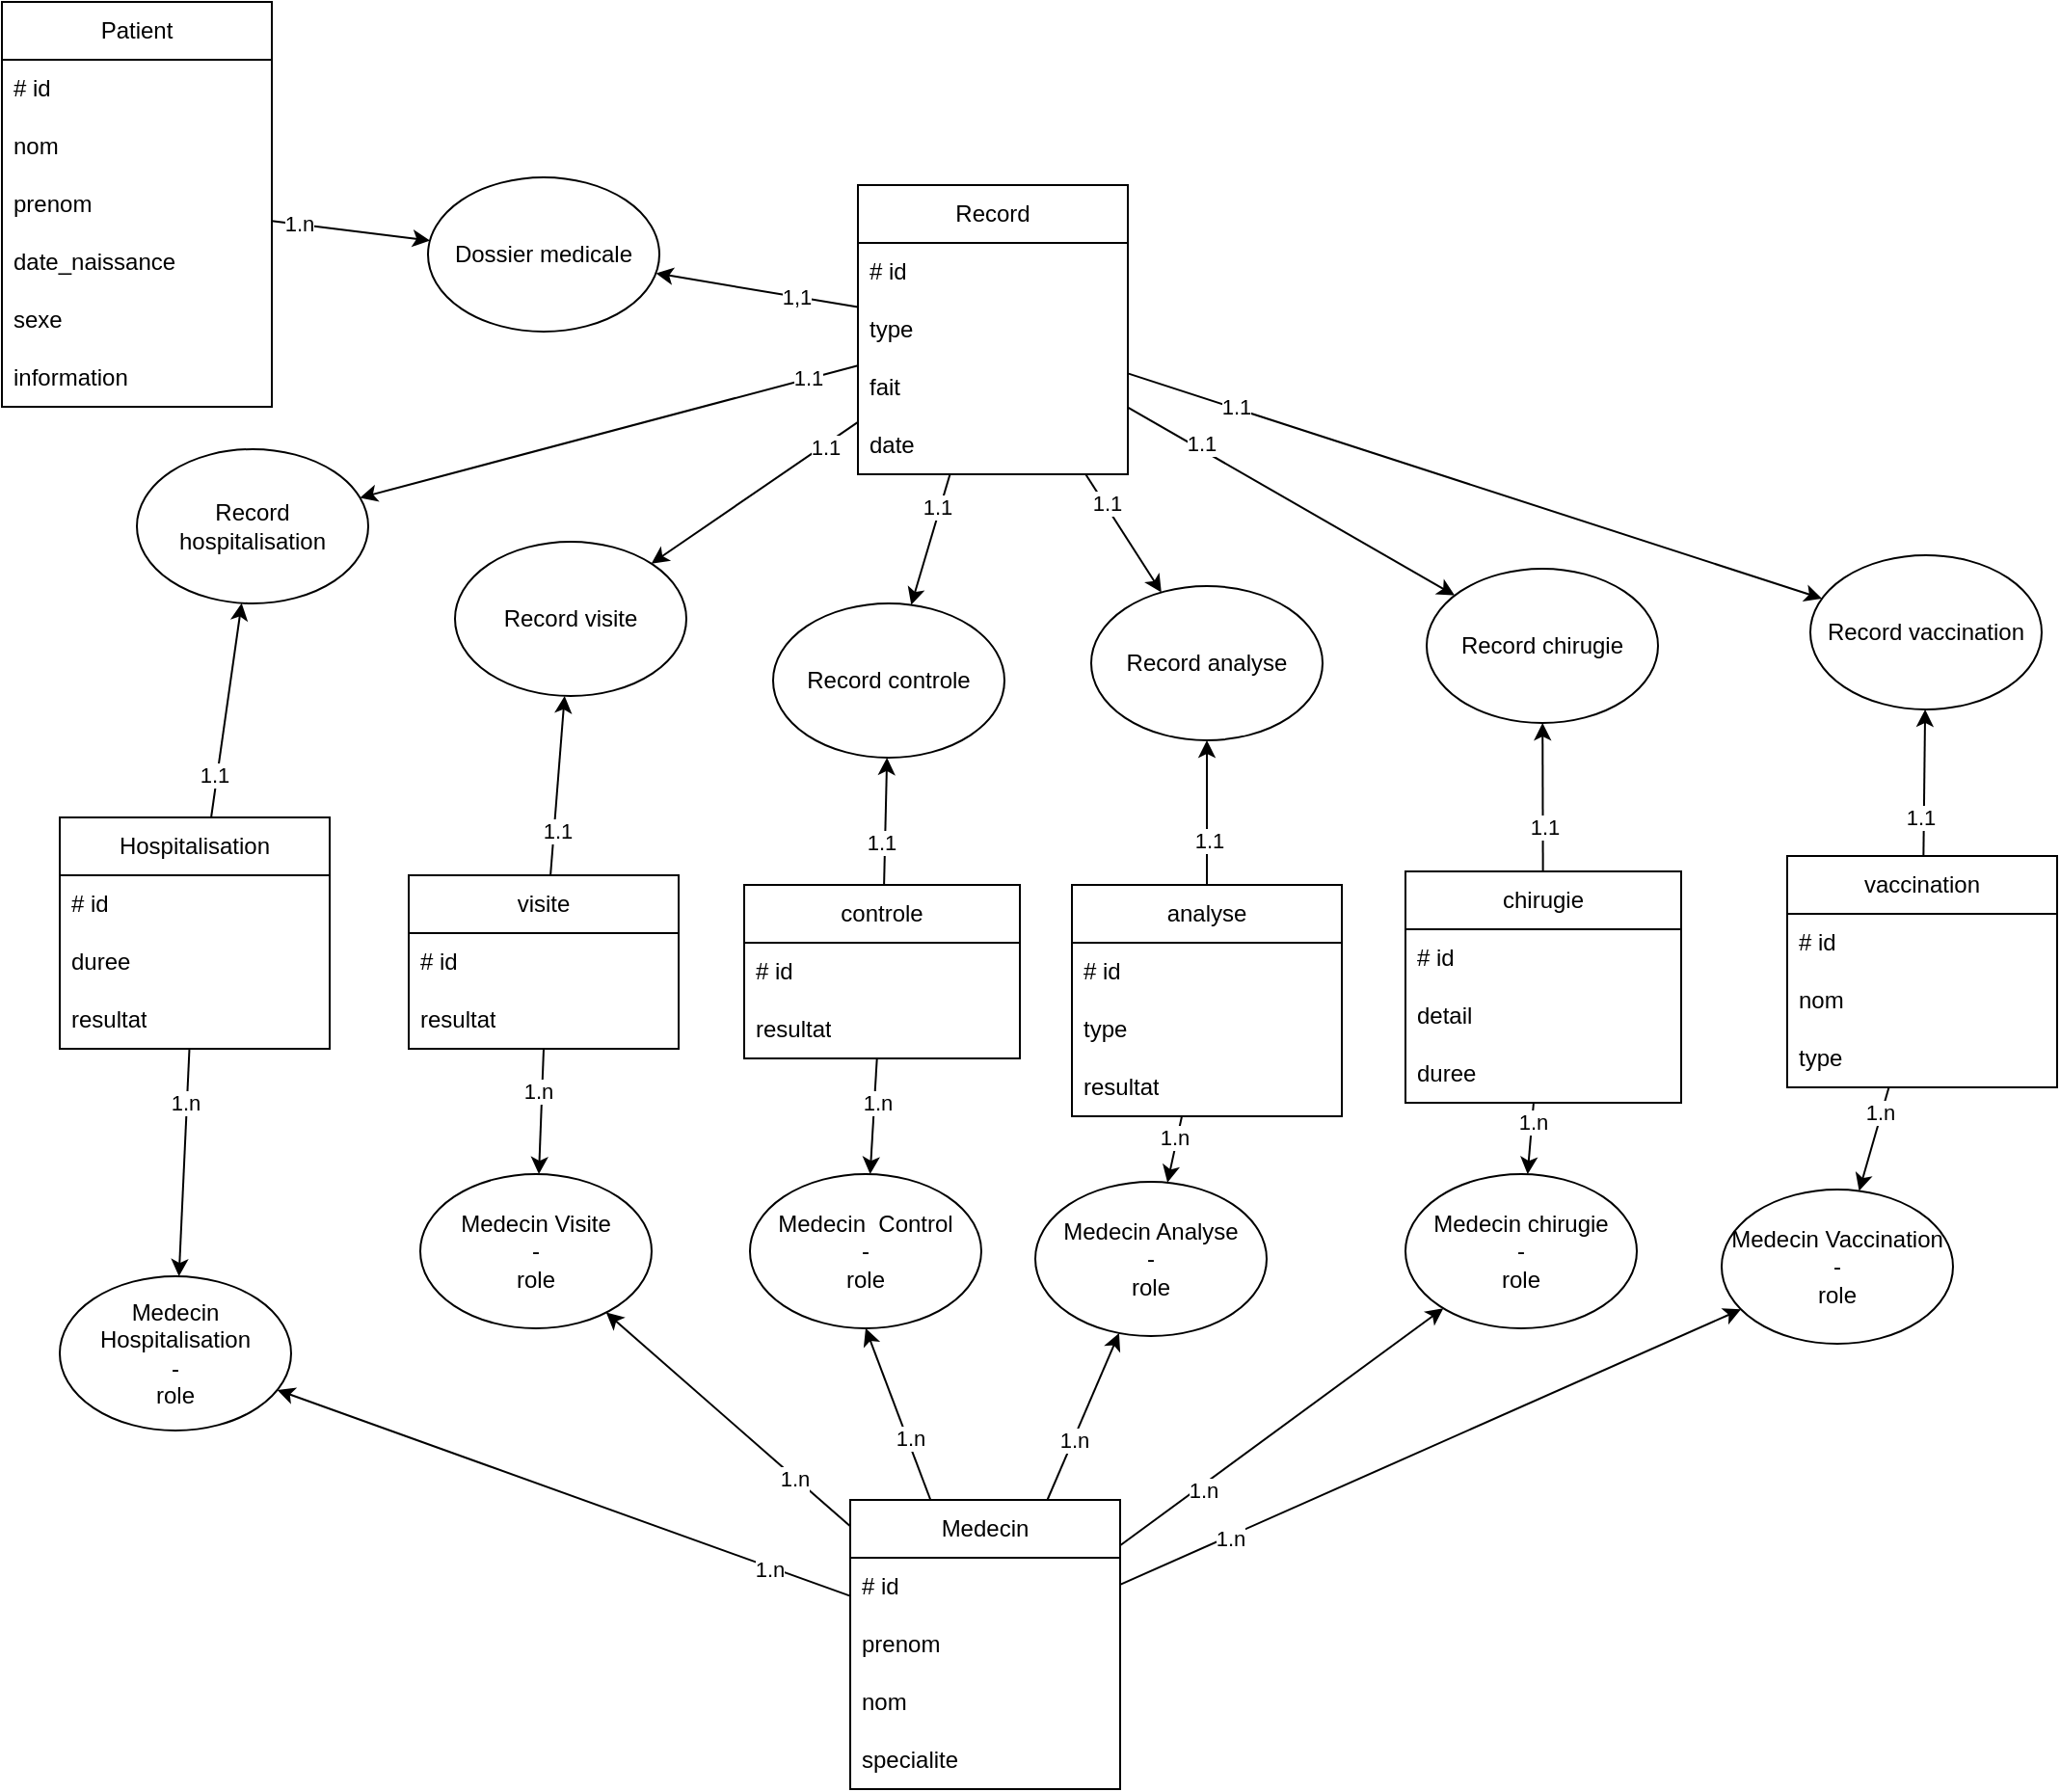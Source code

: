 <mxfile version="22.1.16" type="device">
  <diagram name="Page-1" id="_hfXOA3GQSo6wnMSnWwk">
    <mxGraphModel dx="1504" dy="956" grid="0" gridSize="10" guides="1" tooltips="1" connect="1" arrows="1" fold="1" page="0" pageScale="1" pageWidth="850" pageHeight="1100" math="0" shadow="0">
      <root>
        <mxCell id="0" />
        <mxCell id="1" parent="0" />
        <mxCell id="3bvEn9RAAvWATh3ZeTIr-45" style="edgeStyle=none;rounded=0;orthogonalLoop=1;jettySize=auto;html=1;" parent="1" source="3bvEn9RAAvWATh3ZeTIr-4" target="3bvEn9RAAvWATh3ZeTIr-43" edge="1">
          <mxGeometry relative="1" as="geometry" />
        </mxCell>
        <mxCell id="3bvEn9RAAvWATh3ZeTIr-115" value="1.n" style="edgeLabel;html=1;align=center;verticalAlign=middle;resizable=0;points=[];" parent="3bvEn9RAAvWATh3ZeTIr-45" vertex="1" connectable="0">
          <mxGeometry x="-0.666" y="1" relative="1" as="geometry">
            <mxPoint as="offset" />
          </mxGeometry>
        </mxCell>
        <mxCell id="3bvEn9RAAvWATh3ZeTIr-4" value="Patient" style="swimlane;fontStyle=0;childLayout=stackLayout;horizontal=1;startSize=30;horizontalStack=0;resizeParent=1;resizeParentMax=0;resizeLast=0;collapsible=1;marginBottom=0;whiteSpace=wrap;html=1;" parent="1" vertex="1">
          <mxGeometry x="-223" y="-178" width="140" height="210" as="geometry" />
        </mxCell>
        <mxCell id="3bvEn9RAAvWATh3ZeTIr-117" value="# id" style="text;strokeColor=none;fillColor=none;align=left;verticalAlign=middle;spacingLeft=4;spacingRight=4;overflow=hidden;points=[[0,0.5],[1,0.5]];portConstraint=eastwest;rotatable=0;whiteSpace=wrap;html=1;" parent="3bvEn9RAAvWATh3ZeTIr-4" vertex="1">
          <mxGeometry y="30" width="140" height="30" as="geometry" />
        </mxCell>
        <mxCell id="3bvEn9RAAvWATh3ZeTIr-120" value="nom" style="text;strokeColor=none;fillColor=none;align=left;verticalAlign=middle;spacingLeft=4;spacingRight=4;overflow=hidden;points=[[0,0.5],[1,0.5]];portConstraint=eastwest;rotatable=0;whiteSpace=wrap;html=1;" parent="3bvEn9RAAvWATh3ZeTIr-4" vertex="1">
          <mxGeometry y="60" width="140" height="30" as="geometry" />
        </mxCell>
        <mxCell id="3bvEn9RAAvWATh3ZeTIr-121" value="prenom" style="text;strokeColor=none;fillColor=none;align=left;verticalAlign=middle;spacingLeft=4;spacingRight=4;overflow=hidden;points=[[0,0.5],[1,0.5]];portConstraint=eastwest;rotatable=0;whiteSpace=wrap;html=1;" parent="3bvEn9RAAvWATh3ZeTIr-4" vertex="1">
          <mxGeometry y="90" width="140" height="30" as="geometry" />
        </mxCell>
        <mxCell id="3bvEn9RAAvWATh3ZeTIr-122" value="date_naissance" style="text;strokeColor=none;fillColor=none;align=left;verticalAlign=middle;spacingLeft=4;spacingRight=4;overflow=hidden;points=[[0,0.5],[1,0.5]];portConstraint=eastwest;rotatable=0;whiteSpace=wrap;html=1;" parent="3bvEn9RAAvWATh3ZeTIr-4" vertex="1">
          <mxGeometry y="120" width="140" height="30" as="geometry" />
        </mxCell>
        <mxCell id="3bvEn9RAAvWATh3ZeTIr-123" value="sexe" style="text;strokeColor=none;fillColor=none;align=left;verticalAlign=middle;spacingLeft=4;spacingRight=4;overflow=hidden;points=[[0,0.5],[1,0.5]];portConstraint=eastwest;rotatable=0;whiteSpace=wrap;html=1;" parent="3bvEn9RAAvWATh3ZeTIr-4" vertex="1">
          <mxGeometry y="150" width="140" height="30" as="geometry" />
        </mxCell>
        <mxCell id="d_kI05BVSCIZOsWgTX01-13" value="information" style="text;strokeColor=none;fillColor=none;align=left;verticalAlign=middle;spacingLeft=4;spacingRight=4;overflow=hidden;points=[[0,0.5],[1,0.5]];portConstraint=eastwest;rotatable=0;whiteSpace=wrap;html=1;" parent="3bvEn9RAAvWATh3ZeTIr-4" vertex="1">
          <mxGeometry y="180" width="140" height="30" as="geometry" />
        </mxCell>
        <mxCell id="3bvEn9RAAvWATh3ZeTIr-65" style="edgeStyle=none;rounded=0;orthogonalLoop=1;jettySize=auto;html=1;" parent="1" source="3bvEn9RAAvWATh3ZeTIr-8" target="3bvEn9RAAvWATh3ZeTIr-66" edge="1">
          <mxGeometry relative="1" as="geometry">
            <mxPoint x="122.667" y="528.333" as="targetPoint" />
          </mxGeometry>
        </mxCell>
        <mxCell id="3bvEn9RAAvWATh3ZeTIr-108" value="1.n" style="edgeLabel;html=1;align=center;verticalAlign=middle;resizable=0;points=[];" parent="3bvEn9RAAvWATh3ZeTIr-65" vertex="1" connectable="0">
          <mxGeometry x="-0.719" y="1" relative="1" as="geometry">
            <mxPoint as="offset" />
          </mxGeometry>
        </mxCell>
        <mxCell id="3bvEn9RAAvWATh3ZeTIr-79" style="edgeStyle=none;rounded=0;orthogonalLoop=1;jettySize=auto;html=1;" parent="1" source="3bvEn9RAAvWATh3ZeTIr-8" target="3bvEn9RAAvWATh3ZeTIr-77" edge="1">
          <mxGeometry relative="1" as="geometry" />
        </mxCell>
        <mxCell id="3bvEn9RAAvWATh3ZeTIr-111" value="1.n" style="edgeLabel;html=1;align=center;verticalAlign=middle;resizable=0;points=[];" parent="3bvEn9RAAvWATh3ZeTIr-79" vertex="1" connectable="0">
          <mxGeometry x="-0.276" relative="1" as="geometry">
            <mxPoint as="offset" />
          </mxGeometry>
        </mxCell>
        <mxCell id="3bvEn9RAAvWATh3ZeTIr-86" style="edgeStyle=none;rounded=0;orthogonalLoop=1;jettySize=auto;html=1;" parent="1" source="3bvEn9RAAvWATh3ZeTIr-8" target="3bvEn9RAAvWATh3ZeTIr-81" edge="1">
          <mxGeometry relative="1" as="geometry" />
        </mxCell>
        <mxCell id="3bvEn9RAAvWATh3ZeTIr-112" value="1.n" style="edgeLabel;html=1;align=center;verticalAlign=middle;resizable=0;points=[];" parent="3bvEn9RAAvWATh3ZeTIr-86" vertex="1" connectable="0">
          <mxGeometry x="-0.495" y="-1" relative="1" as="geometry">
            <mxPoint y="1" as="offset" />
          </mxGeometry>
        </mxCell>
        <mxCell id="3bvEn9RAAvWATh3ZeTIr-88" style="edgeStyle=none;rounded=0;orthogonalLoop=1;jettySize=auto;html=1;" parent="1" source="3bvEn9RAAvWATh3ZeTIr-8" target="3bvEn9RAAvWATh3ZeTIr-82" edge="1">
          <mxGeometry relative="1" as="geometry" />
        </mxCell>
        <mxCell id="3bvEn9RAAvWATh3ZeTIr-113" value="1.n" style="edgeLabel;html=1;align=center;verticalAlign=middle;resizable=0;points=[];" parent="3bvEn9RAAvWATh3ZeTIr-88" vertex="1" connectable="0">
          <mxGeometry x="-0.65" y="-1" relative="1" as="geometry">
            <mxPoint as="offset" />
          </mxGeometry>
        </mxCell>
        <mxCell id="3bvEn9RAAvWATh3ZeTIr-8" value="Medecin" style="swimlane;fontStyle=0;childLayout=stackLayout;horizontal=1;startSize=30;horizontalStack=0;resizeParent=1;resizeParentMax=0;resizeLast=0;collapsible=1;marginBottom=0;whiteSpace=wrap;html=1;" parent="1" vertex="1">
          <mxGeometry x="217" y="599" width="140" height="150" as="geometry" />
        </mxCell>
        <mxCell id="3bvEn9RAAvWATh3ZeTIr-125" value="# id" style="text;strokeColor=none;fillColor=none;align=left;verticalAlign=middle;spacingLeft=4;spacingRight=4;overflow=hidden;points=[[0,0.5],[1,0.5]];portConstraint=eastwest;rotatable=0;whiteSpace=wrap;html=1;" parent="3bvEn9RAAvWATh3ZeTIr-8" vertex="1">
          <mxGeometry y="30" width="140" height="30" as="geometry" />
        </mxCell>
        <mxCell id="3bvEn9RAAvWATh3ZeTIr-129" value="prenom" style="text;strokeColor=none;fillColor=none;align=left;verticalAlign=middle;spacingLeft=4;spacingRight=4;overflow=hidden;points=[[0,0.5],[1,0.5]];portConstraint=eastwest;rotatable=0;whiteSpace=wrap;html=1;" parent="3bvEn9RAAvWATh3ZeTIr-8" vertex="1">
          <mxGeometry y="60" width="140" height="30" as="geometry" />
        </mxCell>
        <mxCell id="3bvEn9RAAvWATh3ZeTIr-128" value="nom" style="text;strokeColor=none;fillColor=none;align=left;verticalAlign=middle;spacingLeft=4;spacingRight=4;overflow=hidden;points=[[0,0.5],[1,0.5]];portConstraint=eastwest;rotatable=0;whiteSpace=wrap;html=1;" parent="3bvEn9RAAvWATh3ZeTIr-8" vertex="1">
          <mxGeometry y="90" width="140" height="30" as="geometry" />
        </mxCell>
        <mxCell id="3bvEn9RAAvWATh3ZeTIr-131" value="specialite" style="text;strokeColor=none;fillColor=none;align=left;verticalAlign=middle;spacingLeft=4;spacingRight=4;overflow=hidden;points=[[0,0.5],[1,0.5]];portConstraint=eastwest;rotatable=0;whiteSpace=wrap;html=1;" parent="3bvEn9RAAvWATh3ZeTIr-8" vertex="1">
          <mxGeometry y="120" width="140" height="30" as="geometry" />
        </mxCell>
        <mxCell id="3bvEn9RAAvWATh3ZeTIr-49" style="edgeStyle=none;rounded=0;orthogonalLoop=1;jettySize=auto;html=1;" parent="1" source="3bvEn9RAAvWATh3ZeTIr-10" target="3bvEn9RAAvWATh3ZeTIr-47" edge="1">
          <mxGeometry relative="1" as="geometry" />
        </mxCell>
        <mxCell id="3bvEn9RAAvWATh3ZeTIr-101" value="1.1" style="edgeLabel;html=1;align=center;verticalAlign=middle;resizable=0;points=[];" parent="3bvEn9RAAvWATh3ZeTIr-49" vertex="1" connectable="0">
          <mxGeometry x="-0.596" y="2" relative="1" as="geometry">
            <mxPoint as="offset" />
          </mxGeometry>
        </mxCell>
        <mxCell id="3bvEn9RAAvWATh3ZeTIr-68" style="edgeStyle=none;rounded=0;orthogonalLoop=1;jettySize=auto;html=1;" parent="1" source="3bvEn9RAAvWATh3ZeTIr-10" target="3bvEn9RAAvWATh3ZeTIr-66" edge="1">
          <mxGeometry relative="1" as="geometry">
            <mxPoint x="-124" y="488" as="targetPoint" />
          </mxGeometry>
        </mxCell>
        <mxCell id="3bvEn9RAAvWATh3ZeTIr-107" value="1.n" style="edgeLabel;html=1;align=center;verticalAlign=middle;resizable=0;points=[];" parent="3bvEn9RAAvWATh3ZeTIr-68" vertex="1" connectable="0">
          <mxGeometry x="-0.537" y="-1" relative="1" as="geometry">
            <mxPoint as="offset" />
          </mxGeometry>
        </mxCell>
        <mxCell id="3bvEn9RAAvWATh3ZeTIr-10" value="Hospitalisation" style="swimlane;fontStyle=0;childLayout=stackLayout;horizontal=1;startSize=30;horizontalStack=0;resizeParent=1;resizeParentMax=0;resizeLast=0;collapsible=1;marginBottom=0;whiteSpace=wrap;html=1;" parent="1" vertex="1">
          <mxGeometry x="-193" y="245" width="140" height="120" as="geometry" />
        </mxCell>
        <mxCell id="3bvEn9RAAvWATh3ZeTIr-132" value="# id" style="text;strokeColor=none;fillColor=none;align=left;verticalAlign=middle;spacingLeft=4;spacingRight=4;overflow=hidden;points=[[0,0.5],[1,0.5]];portConstraint=eastwest;rotatable=0;whiteSpace=wrap;html=1;" parent="3bvEn9RAAvWATh3ZeTIr-10" vertex="1">
          <mxGeometry y="30" width="140" height="30" as="geometry" />
        </mxCell>
        <mxCell id="3bvEn9RAAvWATh3ZeTIr-133" value="duree" style="text;strokeColor=none;fillColor=none;align=left;verticalAlign=middle;spacingLeft=4;spacingRight=4;overflow=hidden;points=[[0,0.5],[1,0.5]];portConstraint=eastwest;rotatable=0;whiteSpace=wrap;html=1;" parent="3bvEn9RAAvWATh3ZeTIr-10" vertex="1">
          <mxGeometry y="60" width="140" height="30" as="geometry" />
        </mxCell>
        <mxCell id="3bvEn9RAAvWATh3ZeTIr-135" value="resultat" style="text;strokeColor=none;fillColor=none;align=left;verticalAlign=middle;spacingLeft=4;spacingRight=4;overflow=hidden;points=[[0,0.5],[1,0.5]];portConstraint=eastwest;rotatable=0;whiteSpace=wrap;html=1;" parent="3bvEn9RAAvWATh3ZeTIr-10" vertex="1">
          <mxGeometry y="90" width="140" height="30" as="geometry" />
        </mxCell>
        <mxCell id="3bvEn9RAAvWATh3ZeTIr-55" style="edgeStyle=none;rounded=0;orthogonalLoop=1;jettySize=auto;html=1;" parent="1" source="3bvEn9RAAvWATh3ZeTIr-11" target="3bvEn9RAAvWATh3ZeTIr-53" edge="1">
          <mxGeometry relative="1" as="geometry" />
        </mxCell>
        <mxCell id="3bvEn9RAAvWATh3ZeTIr-99" value="1.1" style="edgeLabel;html=1;align=center;verticalAlign=middle;resizable=0;points=[];" parent="3bvEn9RAAvWATh3ZeTIr-55" vertex="1" connectable="0">
          <mxGeometry x="-0.326" y="2" relative="1" as="geometry">
            <mxPoint as="offset" />
          </mxGeometry>
        </mxCell>
        <mxCell id="3bvEn9RAAvWATh3ZeTIr-11" value="controle" style="swimlane;fontStyle=0;childLayout=stackLayout;horizontal=1;startSize=30;horizontalStack=0;resizeParent=1;resizeParentMax=0;resizeLast=0;collapsible=1;marginBottom=0;whiteSpace=wrap;html=1;" parent="1" vertex="1">
          <mxGeometry x="162" y="280" width="143" height="90" as="geometry" />
        </mxCell>
        <mxCell id="3bvEn9RAAvWATh3ZeTIr-138" value="# id" style="text;strokeColor=none;fillColor=none;align=left;verticalAlign=middle;spacingLeft=4;spacingRight=4;overflow=hidden;points=[[0,0.5],[1,0.5]];portConstraint=eastwest;rotatable=0;whiteSpace=wrap;html=1;" parent="3bvEn9RAAvWATh3ZeTIr-11" vertex="1">
          <mxGeometry y="30" width="143" height="30" as="geometry" />
        </mxCell>
        <mxCell id="3bvEn9RAAvWATh3ZeTIr-149" value="resultat" style="text;strokeColor=none;fillColor=none;align=left;verticalAlign=middle;spacingLeft=4;spacingRight=4;overflow=hidden;points=[[0,0.5],[1,0.5]];portConstraint=eastwest;rotatable=0;whiteSpace=wrap;html=1;" parent="3bvEn9RAAvWATh3ZeTIr-11" vertex="1">
          <mxGeometry y="60" width="143" height="30" as="geometry" />
        </mxCell>
        <mxCell id="3bvEn9RAAvWATh3ZeTIr-85" style="edgeStyle=none;rounded=0;orthogonalLoop=1;jettySize=auto;html=1;" parent="1" source="3bvEn9RAAvWATh3ZeTIr-12" target="3bvEn9RAAvWATh3ZeTIr-81" edge="1">
          <mxGeometry relative="1" as="geometry" />
        </mxCell>
        <mxCell id="3bvEn9RAAvWATh3ZeTIr-103" value="1.n" style="edgeLabel;html=1;align=center;verticalAlign=middle;resizable=0;points=[];" parent="3bvEn9RAAvWATh3ZeTIr-85" vertex="1" connectable="0">
          <mxGeometry x="-0.463" relative="1" as="geometry">
            <mxPoint as="offset" />
          </mxGeometry>
        </mxCell>
        <mxCell id="3bvEn9RAAvWATh3ZeTIr-12" value="chirugie" style="swimlane;fontStyle=0;childLayout=stackLayout;horizontal=1;startSize=30;horizontalStack=0;resizeParent=1;resizeParentMax=0;resizeLast=0;collapsible=1;marginBottom=0;whiteSpace=wrap;html=1;" parent="1" vertex="1">
          <mxGeometry x="505" y="273" width="143" height="120" as="geometry" />
        </mxCell>
        <mxCell id="3bvEn9RAAvWATh3ZeTIr-140" value="# id" style="text;strokeColor=none;fillColor=none;align=left;verticalAlign=middle;spacingLeft=4;spacingRight=4;overflow=hidden;points=[[0,0.5],[1,0.5]];portConstraint=eastwest;rotatable=0;whiteSpace=wrap;html=1;" parent="3bvEn9RAAvWATh3ZeTIr-12" vertex="1">
          <mxGeometry y="30" width="143" height="30" as="geometry" />
        </mxCell>
        <mxCell id="3bvEn9RAAvWATh3ZeTIr-145" value="detail" style="text;strokeColor=none;fillColor=none;align=left;verticalAlign=middle;spacingLeft=4;spacingRight=4;overflow=hidden;points=[[0,0.5],[1,0.5]];portConstraint=eastwest;rotatable=0;whiteSpace=wrap;html=1;" parent="3bvEn9RAAvWATh3ZeTIr-12" vertex="1">
          <mxGeometry y="60" width="143" height="30" as="geometry" />
        </mxCell>
        <mxCell id="3bvEn9RAAvWATh3ZeTIr-146" value="duree" style="text;strokeColor=none;fillColor=none;align=left;verticalAlign=middle;spacingLeft=4;spacingRight=4;overflow=hidden;points=[[0,0.5],[1,0.5]];portConstraint=eastwest;rotatable=0;whiteSpace=wrap;html=1;" parent="3bvEn9RAAvWATh3ZeTIr-12" vertex="1">
          <mxGeometry y="90" width="143" height="30" as="geometry" />
        </mxCell>
        <mxCell id="3bvEn9RAAvWATh3ZeTIr-52" style="edgeStyle=none;rounded=0;orthogonalLoop=1;jettySize=auto;html=1;" parent="1" source="3bvEn9RAAvWATh3ZeTIr-13" target="3bvEn9RAAvWATh3ZeTIr-50" edge="1">
          <mxGeometry relative="1" as="geometry" />
        </mxCell>
        <mxCell id="3bvEn9RAAvWATh3ZeTIr-100" value="1.1" style="edgeLabel;html=1;align=center;verticalAlign=middle;resizable=0;points=[];" parent="3bvEn9RAAvWATh3ZeTIr-52" vertex="1" connectable="0">
          <mxGeometry x="-0.502" y="-1" relative="1" as="geometry">
            <mxPoint as="offset" />
          </mxGeometry>
        </mxCell>
        <mxCell id="3bvEn9RAAvWATh3ZeTIr-13" value="visite" style="swimlane;fontStyle=0;childLayout=stackLayout;horizontal=1;startSize=30;horizontalStack=0;resizeParent=1;resizeParentMax=0;resizeLast=0;collapsible=1;marginBottom=0;whiteSpace=wrap;html=1;" parent="1" vertex="1">
          <mxGeometry x="-12" y="275" width="140" height="90" as="geometry" />
        </mxCell>
        <mxCell id="3bvEn9RAAvWATh3ZeTIr-134" value="# id" style="text;strokeColor=none;fillColor=none;align=left;verticalAlign=middle;spacingLeft=4;spacingRight=4;overflow=hidden;points=[[0,0.5],[1,0.5]];portConstraint=eastwest;rotatable=0;whiteSpace=wrap;html=1;" parent="3bvEn9RAAvWATh3ZeTIr-13" vertex="1">
          <mxGeometry y="30" width="140" height="30" as="geometry" />
        </mxCell>
        <mxCell id="3bvEn9RAAvWATh3ZeTIr-136" value="resultat" style="text;strokeColor=none;fillColor=none;align=left;verticalAlign=middle;spacingLeft=4;spacingRight=4;overflow=hidden;points=[[0,0.5],[1,0.5]];portConstraint=eastwest;rotatable=0;whiteSpace=wrap;html=1;" parent="3bvEn9RAAvWATh3ZeTIr-13" vertex="1">
          <mxGeometry y="60" width="140" height="30" as="geometry" />
        </mxCell>
        <mxCell id="3bvEn9RAAvWATh3ZeTIr-80" style="edgeStyle=none;rounded=0;orthogonalLoop=1;jettySize=auto;html=1;" parent="1" source="3bvEn9RAAvWATh3ZeTIr-14" target="3bvEn9RAAvWATh3ZeTIr-77" edge="1">
          <mxGeometry relative="1" as="geometry" />
        </mxCell>
        <mxCell id="3bvEn9RAAvWATh3ZeTIr-104" value="1.n" style="edgeLabel;html=1;align=center;verticalAlign=middle;resizable=0;points=[];" parent="3bvEn9RAAvWATh3ZeTIr-80" vertex="1" connectable="0">
          <mxGeometry x="-0.388" y="-2" relative="1" as="geometry">
            <mxPoint as="offset" />
          </mxGeometry>
        </mxCell>
        <mxCell id="3bvEn9RAAvWATh3ZeTIr-14" value="analyse" style="swimlane;fontStyle=0;childLayout=stackLayout;horizontal=1;startSize=30;horizontalStack=0;resizeParent=1;resizeParentMax=0;resizeLast=0;collapsible=1;marginBottom=0;whiteSpace=wrap;html=1;" parent="1" vertex="1">
          <mxGeometry x="332" y="280" width="140" height="120" as="geometry" />
        </mxCell>
        <mxCell id="3bvEn9RAAvWATh3ZeTIr-139" value="# id" style="text;strokeColor=none;fillColor=none;align=left;verticalAlign=middle;spacingLeft=4;spacingRight=4;overflow=hidden;points=[[0,0.5],[1,0.5]];portConstraint=eastwest;rotatable=0;whiteSpace=wrap;html=1;" parent="3bvEn9RAAvWATh3ZeTIr-14" vertex="1">
          <mxGeometry y="30" width="140" height="30" as="geometry" />
        </mxCell>
        <mxCell id="3bvEn9RAAvWATh3ZeTIr-147" value="type" style="text;strokeColor=none;fillColor=none;align=left;verticalAlign=middle;spacingLeft=4;spacingRight=4;overflow=hidden;points=[[0,0.5],[1,0.5]];portConstraint=eastwest;rotatable=0;whiteSpace=wrap;html=1;" parent="3bvEn9RAAvWATh3ZeTIr-14" vertex="1">
          <mxGeometry y="60" width="140" height="30" as="geometry" />
        </mxCell>
        <mxCell id="3bvEn9RAAvWATh3ZeTIr-148" value="resultat" style="text;strokeColor=none;fillColor=none;align=left;verticalAlign=middle;spacingLeft=4;spacingRight=4;overflow=hidden;points=[[0,0.5],[1,0.5]];portConstraint=eastwest;rotatable=0;whiteSpace=wrap;html=1;" parent="3bvEn9RAAvWATh3ZeTIr-14" vertex="1">
          <mxGeometry y="90" width="140" height="30" as="geometry" />
        </mxCell>
        <mxCell id="3bvEn9RAAvWATh3ZeTIr-89" style="edgeStyle=none;rounded=0;orthogonalLoop=1;jettySize=auto;html=1;" parent="1" source="3bvEn9RAAvWATh3ZeTIr-15" target="3bvEn9RAAvWATh3ZeTIr-82" edge="1">
          <mxGeometry relative="1" as="geometry" />
        </mxCell>
        <mxCell id="3bvEn9RAAvWATh3ZeTIr-102" value="1.n" style="edgeLabel;html=1;align=center;verticalAlign=middle;resizable=0;points=[];" parent="3bvEn9RAAvWATh3ZeTIr-89" vertex="1" connectable="0">
          <mxGeometry x="-0.492" y="-1" relative="1" as="geometry">
            <mxPoint as="offset" />
          </mxGeometry>
        </mxCell>
        <mxCell id="3bvEn9RAAvWATh3ZeTIr-15" value="vaccination" style="swimlane;fontStyle=0;childLayout=stackLayout;horizontal=1;startSize=30;horizontalStack=0;resizeParent=1;resizeParentMax=0;resizeLast=0;collapsible=1;marginBottom=0;whiteSpace=wrap;html=1;" parent="1" vertex="1">
          <mxGeometry x="703" y="265" width="140" height="120" as="geometry" />
        </mxCell>
        <mxCell id="3bvEn9RAAvWATh3ZeTIr-141" value="# id" style="text;strokeColor=none;fillColor=none;align=left;verticalAlign=middle;spacingLeft=4;spacingRight=4;overflow=hidden;points=[[0,0.5],[1,0.5]];portConstraint=eastwest;rotatable=0;whiteSpace=wrap;html=1;" parent="3bvEn9RAAvWATh3ZeTIr-15" vertex="1">
          <mxGeometry y="30" width="140" height="30" as="geometry" />
        </mxCell>
        <mxCell id="3bvEn9RAAvWATh3ZeTIr-143" value="nom" style="text;strokeColor=none;fillColor=none;align=left;verticalAlign=middle;spacingLeft=4;spacingRight=4;overflow=hidden;points=[[0,0.5],[1,0.5]];portConstraint=eastwest;rotatable=0;whiteSpace=wrap;html=1;" parent="3bvEn9RAAvWATh3ZeTIr-15" vertex="1">
          <mxGeometry y="60" width="140" height="30" as="geometry" />
        </mxCell>
        <mxCell id="3bvEn9RAAvWATh3ZeTIr-144" value="type" style="text;strokeColor=none;fillColor=none;align=left;verticalAlign=middle;spacingLeft=4;spacingRight=4;overflow=hidden;points=[[0,0.5],[1,0.5]];portConstraint=eastwest;rotatable=0;whiteSpace=wrap;html=1;" parent="3bvEn9RAAvWATh3ZeTIr-15" vertex="1">
          <mxGeometry y="90" width="140" height="30" as="geometry" />
        </mxCell>
        <mxCell id="3bvEn9RAAvWATh3ZeTIr-46" style="edgeStyle=none;rounded=0;orthogonalLoop=1;jettySize=auto;html=1;" parent="1" source="3bvEn9RAAvWATh3ZeTIr-31" target="3bvEn9RAAvWATh3ZeTIr-43" edge="1">
          <mxGeometry relative="1" as="geometry" />
        </mxCell>
        <mxCell id="3bvEn9RAAvWATh3ZeTIr-114" value="1,1" style="edgeLabel;html=1;align=center;verticalAlign=middle;resizable=0;points=[];" parent="3bvEn9RAAvWATh3ZeTIr-46" vertex="1" connectable="0">
          <mxGeometry x="-0.387" relative="1" as="geometry">
            <mxPoint as="offset" />
          </mxGeometry>
        </mxCell>
        <mxCell id="3bvEn9RAAvWATh3ZeTIr-48" style="edgeStyle=none;rounded=0;orthogonalLoop=1;jettySize=auto;html=1;" parent="1" source="3bvEn9RAAvWATh3ZeTIr-31" target="3bvEn9RAAvWATh3ZeTIr-47" edge="1">
          <mxGeometry relative="1" as="geometry" />
        </mxCell>
        <mxCell id="3bvEn9RAAvWATh3ZeTIr-90" value="1.1" style="edgeLabel;html=1;align=center;verticalAlign=middle;resizable=0;points=[];" parent="3bvEn9RAAvWATh3ZeTIr-48" vertex="1" connectable="0">
          <mxGeometry x="-0.802" y="-1" relative="1" as="geometry">
            <mxPoint as="offset" />
          </mxGeometry>
        </mxCell>
        <mxCell id="3bvEn9RAAvWATh3ZeTIr-51" style="edgeStyle=none;rounded=0;orthogonalLoop=1;jettySize=auto;html=1;" parent="1" source="3bvEn9RAAvWATh3ZeTIr-31" target="3bvEn9RAAvWATh3ZeTIr-50" edge="1">
          <mxGeometry relative="1" as="geometry" />
        </mxCell>
        <mxCell id="3bvEn9RAAvWATh3ZeTIr-91" value="1.1" style="edgeLabel;html=1;align=center;verticalAlign=middle;resizable=0;points=[];" parent="3bvEn9RAAvWATh3ZeTIr-51" vertex="1" connectable="0">
          <mxGeometry x="-0.658" y="1" relative="1" as="geometry">
            <mxPoint as="offset" />
          </mxGeometry>
        </mxCell>
        <mxCell id="3bvEn9RAAvWATh3ZeTIr-54" style="edgeStyle=none;rounded=0;orthogonalLoop=1;jettySize=auto;html=1;" parent="1" source="3bvEn9RAAvWATh3ZeTIr-31" target="3bvEn9RAAvWATh3ZeTIr-53" edge="1">
          <mxGeometry relative="1" as="geometry" />
        </mxCell>
        <mxCell id="3bvEn9RAAvWATh3ZeTIr-92" value="1.1" style="edgeLabel;html=1;align=center;verticalAlign=middle;resizable=0;points=[];" parent="3bvEn9RAAvWATh3ZeTIr-54" vertex="1" connectable="0">
          <mxGeometry x="-0.491" y="-2" relative="1" as="geometry">
            <mxPoint as="offset" />
          </mxGeometry>
        </mxCell>
        <mxCell id="3bvEn9RAAvWATh3ZeTIr-31" value="Record" style="swimlane;fontStyle=0;childLayout=stackLayout;horizontal=1;startSize=30;horizontalStack=0;resizeParent=1;resizeParentMax=0;resizeLast=0;collapsible=1;marginBottom=0;whiteSpace=wrap;html=1;" parent="1" vertex="1">
          <mxGeometry x="221" y="-83" width="140" height="150" as="geometry" />
        </mxCell>
        <mxCell id="3bvEn9RAAvWATh3ZeTIr-32" value="# id" style="text;strokeColor=none;fillColor=none;align=left;verticalAlign=middle;spacingLeft=4;spacingRight=4;overflow=hidden;points=[[0,0.5],[1,0.5]];portConstraint=eastwest;rotatable=0;whiteSpace=wrap;html=1;" parent="3bvEn9RAAvWATh3ZeTIr-31" vertex="1">
          <mxGeometry y="30" width="140" height="30" as="geometry" />
        </mxCell>
        <mxCell id="3bvEn9RAAvWATh3ZeTIr-33" value="type" style="text;strokeColor=none;fillColor=none;align=left;verticalAlign=middle;spacingLeft=4;spacingRight=4;overflow=hidden;points=[[0,0.5],[1,0.5]];portConstraint=eastwest;rotatable=0;whiteSpace=wrap;html=1;" parent="3bvEn9RAAvWATh3ZeTIr-31" vertex="1">
          <mxGeometry y="60" width="140" height="30" as="geometry" />
        </mxCell>
        <mxCell id="3bvEn9RAAvWATh3ZeTIr-34" value="fait" style="text;strokeColor=none;fillColor=none;align=left;verticalAlign=middle;spacingLeft=4;spacingRight=4;overflow=hidden;points=[[0,0.5],[1,0.5]];portConstraint=eastwest;rotatable=0;whiteSpace=wrap;html=1;" parent="3bvEn9RAAvWATh3ZeTIr-31" vertex="1">
          <mxGeometry y="90" width="140" height="30" as="geometry" />
        </mxCell>
        <mxCell id="d_kI05BVSCIZOsWgTX01-5" value="date" style="text;strokeColor=none;fillColor=none;align=left;verticalAlign=middle;spacingLeft=4;spacingRight=4;overflow=hidden;points=[[0,0.5],[1,0.5]];portConstraint=eastwest;rotatable=0;whiteSpace=wrap;html=1;" parent="3bvEn9RAAvWATh3ZeTIr-31" vertex="1">
          <mxGeometry y="120" width="140" height="30" as="geometry" />
        </mxCell>
        <mxCell id="3bvEn9RAAvWATh3ZeTIr-43" value="Dossier medicale" style="ellipse;whiteSpace=wrap;html=1;" parent="1" vertex="1">
          <mxGeometry x="-2" y="-87" width="120" height="80" as="geometry" />
        </mxCell>
        <mxCell id="3bvEn9RAAvWATh3ZeTIr-47" value="Record hospitalisation" style="ellipse;whiteSpace=wrap;html=1;" parent="1" vertex="1">
          <mxGeometry x="-153" y="54" width="120" height="80" as="geometry" />
        </mxCell>
        <mxCell id="3bvEn9RAAvWATh3ZeTIr-50" value="Record visite" style="ellipse;whiteSpace=wrap;html=1;" parent="1" vertex="1">
          <mxGeometry x="12" y="102" width="120" height="80" as="geometry" />
        </mxCell>
        <mxCell id="3bvEn9RAAvWATh3ZeTIr-53" value="Record controle" style="ellipse;whiteSpace=wrap;html=1;" parent="1" vertex="1">
          <mxGeometry x="177" y="134" width="120" height="80" as="geometry" />
        </mxCell>
        <mxCell id="3bvEn9RAAvWATh3ZeTIr-56" style="edgeStyle=none;rounded=0;orthogonalLoop=1;jettySize=auto;html=1;" parent="1" source="3bvEn9RAAvWATh3ZeTIr-14" target="3bvEn9RAAvWATh3ZeTIr-57" edge="1">
          <mxGeometry relative="1" as="geometry">
            <mxPoint x="406" y="311" as="sourcePoint" />
          </mxGeometry>
        </mxCell>
        <mxCell id="3bvEn9RAAvWATh3ZeTIr-98" value="1.1" style="edgeLabel;html=1;align=center;verticalAlign=middle;resizable=0;points=[];" parent="3bvEn9RAAvWATh3ZeTIr-56" vertex="1" connectable="0">
          <mxGeometry x="-0.381" y="-1" relative="1" as="geometry">
            <mxPoint as="offset" />
          </mxGeometry>
        </mxCell>
        <mxCell id="3bvEn9RAAvWATh3ZeTIr-57" value="Record analyse" style="ellipse;whiteSpace=wrap;html=1;" parent="1" vertex="1">
          <mxGeometry x="342" y="125" width="120" height="80" as="geometry" />
        </mxCell>
        <mxCell id="3bvEn9RAAvWATh3ZeTIr-58" style="edgeStyle=none;rounded=0;orthogonalLoop=1;jettySize=auto;html=1;" parent="1" source="3bvEn9RAAvWATh3ZeTIr-31" target="3bvEn9RAAvWATh3ZeTIr-57" edge="1">
          <mxGeometry relative="1" as="geometry">
            <mxPoint x="439" y="28" as="sourcePoint" />
          </mxGeometry>
        </mxCell>
        <mxCell id="3bvEn9RAAvWATh3ZeTIr-93" value="1.1" style="edgeLabel;html=1;align=center;verticalAlign=middle;resizable=0;points=[];" parent="3bvEn9RAAvWATh3ZeTIr-58" vertex="1" connectable="0">
          <mxGeometry x="-0.496" y="1" relative="1" as="geometry">
            <mxPoint as="offset" />
          </mxGeometry>
        </mxCell>
        <mxCell id="3bvEn9RAAvWATh3ZeTIr-59" style="edgeStyle=none;rounded=0;orthogonalLoop=1;jettySize=auto;html=1;" parent="1" source="3bvEn9RAAvWATh3ZeTIr-12" target="3bvEn9RAAvWATh3ZeTIr-60" edge="1">
          <mxGeometry relative="1" as="geometry">
            <mxPoint x="580" y="302" as="sourcePoint" />
          </mxGeometry>
        </mxCell>
        <mxCell id="3bvEn9RAAvWATh3ZeTIr-97" value="1.1" style="edgeLabel;html=1;align=center;verticalAlign=middle;resizable=0;points=[];" parent="3bvEn9RAAvWATh3ZeTIr-59" vertex="1" connectable="0">
          <mxGeometry x="-0.392" relative="1" as="geometry">
            <mxPoint as="offset" />
          </mxGeometry>
        </mxCell>
        <mxCell id="3bvEn9RAAvWATh3ZeTIr-60" value="Record chirugie" style="ellipse;whiteSpace=wrap;html=1;" parent="1" vertex="1">
          <mxGeometry x="516" y="116" width="120" height="80" as="geometry" />
        </mxCell>
        <mxCell id="3bvEn9RAAvWATh3ZeTIr-61" style="edgeStyle=none;rounded=0;orthogonalLoop=1;jettySize=auto;html=1;" parent="1" source="3bvEn9RAAvWATh3ZeTIr-31" target="3bvEn9RAAvWATh3ZeTIr-60" edge="1">
          <mxGeometry relative="1" as="geometry">
            <mxPoint x="613" y="19" as="sourcePoint" />
          </mxGeometry>
        </mxCell>
        <mxCell id="3bvEn9RAAvWATh3ZeTIr-94" value="1.1" style="edgeLabel;html=1;align=center;verticalAlign=middle;resizable=0;points=[];" parent="3bvEn9RAAvWATh3ZeTIr-61" vertex="1" connectable="0">
          <mxGeometry x="-0.57" y="3" relative="1" as="geometry">
            <mxPoint as="offset" />
          </mxGeometry>
        </mxCell>
        <mxCell id="3bvEn9RAAvWATh3ZeTIr-62" style="edgeStyle=none;rounded=0;orthogonalLoop=1;jettySize=auto;html=1;" parent="1" source="3bvEn9RAAvWATh3ZeTIr-15" target="3bvEn9RAAvWATh3ZeTIr-63" edge="1">
          <mxGeometry relative="1" as="geometry">
            <mxPoint x="779" y="295" as="sourcePoint" />
          </mxGeometry>
        </mxCell>
        <mxCell id="3bvEn9RAAvWATh3ZeTIr-96" value="1.1" style="edgeLabel;html=1;align=center;verticalAlign=middle;resizable=0;points=[];" parent="3bvEn9RAAvWATh3ZeTIr-62" vertex="1" connectable="0">
          <mxGeometry x="-0.457" y="2" relative="1" as="geometry">
            <mxPoint as="offset" />
          </mxGeometry>
        </mxCell>
        <mxCell id="3bvEn9RAAvWATh3ZeTIr-63" value="Record vaccination" style="ellipse;whiteSpace=wrap;html=1;" parent="1" vertex="1">
          <mxGeometry x="715" y="109" width="120" height="80" as="geometry" />
        </mxCell>
        <mxCell id="3bvEn9RAAvWATh3ZeTIr-64" style="edgeStyle=none;rounded=0;orthogonalLoop=1;jettySize=auto;html=1;" parent="1" source="3bvEn9RAAvWATh3ZeTIr-31" target="3bvEn9RAAvWATh3ZeTIr-63" edge="1">
          <mxGeometry relative="1" as="geometry">
            <mxPoint x="812" y="12" as="sourcePoint" />
          </mxGeometry>
        </mxCell>
        <mxCell id="3bvEn9RAAvWATh3ZeTIr-95" value="1.1" style="edgeLabel;html=1;align=center;verticalAlign=middle;resizable=0;points=[];" parent="3bvEn9RAAvWATh3ZeTIr-64" vertex="1" connectable="0">
          <mxGeometry x="-0.693" y="1" relative="1" as="geometry">
            <mxPoint as="offset" />
          </mxGeometry>
        </mxCell>
        <mxCell id="3bvEn9RAAvWATh3ZeTIr-66" value="Medecin Hospitalisation&lt;br&gt;-&lt;br&gt;role" style="ellipse;whiteSpace=wrap;html=1;" parent="1" vertex="1">
          <mxGeometry x="-193.003" y="483.003" width="120" height="80" as="geometry" />
        </mxCell>
        <mxCell id="3bvEn9RAAvWATh3ZeTIr-70" style="edgeStyle=none;rounded=0;orthogonalLoop=1;jettySize=auto;html=1;" parent="1" source="3bvEn9RAAvWATh3ZeTIr-8" target="3bvEn9RAAvWATh3ZeTIr-72" edge="1">
          <mxGeometry relative="1" as="geometry">
            <mxPoint x="325.667" y="509.333" as="targetPoint" />
            <mxPoint x="300" y="586" as="sourcePoint" />
          </mxGeometry>
        </mxCell>
        <mxCell id="3bvEn9RAAvWATh3ZeTIr-109" value="1.n" style="edgeLabel;html=1;align=center;verticalAlign=middle;resizable=0;points=[];" parent="3bvEn9RAAvWATh3ZeTIr-70" vertex="1" connectable="0">
          <mxGeometry x="-0.543" y="1" relative="1" as="geometry">
            <mxPoint as="offset" />
          </mxGeometry>
        </mxCell>
        <mxCell id="3bvEn9RAAvWATh3ZeTIr-71" style="edgeStyle=none;rounded=0;orthogonalLoop=1;jettySize=auto;html=1;exitX=0.5;exitY=1;exitDx=0;exitDy=0;" parent="1" source="3bvEn9RAAvWATh3ZeTIr-13" target="3bvEn9RAAvWATh3ZeTIr-72" edge="1">
          <mxGeometry relative="1" as="geometry">
            <mxPoint x="79" y="469" as="targetPoint" />
            <mxPoint x="76" y="407" as="sourcePoint" />
          </mxGeometry>
        </mxCell>
        <mxCell id="3bvEn9RAAvWATh3ZeTIr-106" value="1.n" style="edgeLabel;html=1;align=center;verticalAlign=middle;resizable=0;points=[];" parent="3bvEn9RAAvWATh3ZeTIr-71" vertex="1" connectable="0">
          <mxGeometry x="-0.319" y="-2" relative="1" as="geometry">
            <mxPoint as="offset" />
          </mxGeometry>
        </mxCell>
        <mxCell id="3bvEn9RAAvWATh3ZeTIr-72" value="Medecin Visite&lt;br&gt;-&lt;br&gt;role" style="ellipse;whiteSpace=wrap;html=1;" parent="1" vertex="1">
          <mxGeometry x="-6.003" y="430.003" width="120" height="80" as="geometry" />
        </mxCell>
        <mxCell id="3bvEn9RAAvWATh3ZeTIr-73" style="edgeStyle=none;rounded=0;orthogonalLoop=1;jettySize=auto;html=1;entryX=0.5;entryY=1;entryDx=0;entryDy=0;" parent="1" source="3bvEn9RAAvWATh3ZeTIr-8" target="3bvEn9RAAvWATh3ZeTIr-75" edge="1">
          <mxGeometry relative="1" as="geometry">
            <mxPoint x="496.667" y="509.333" as="targetPoint" />
            <mxPoint x="462" y="586" as="sourcePoint" />
          </mxGeometry>
        </mxCell>
        <mxCell id="3bvEn9RAAvWATh3ZeTIr-110" value="1.n" style="edgeLabel;html=1;align=center;verticalAlign=middle;resizable=0;points=[];" parent="3bvEn9RAAvWATh3ZeTIr-73" vertex="1" connectable="0">
          <mxGeometry x="-0.273" y="-1" relative="1" as="geometry">
            <mxPoint as="offset" />
          </mxGeometry>
        </mxCell>
        <mxCell id="3bvEn9RAAvWATh3ZeTIr-74" style="edgeStyle=none;rounded=0;orthogonalLoop=1;jettySize=auto;html=1;" parent="1" source="3bvEn9RAAvWATh3ZeTIr-11" target="3bvEn9RAAvWATh3ZeTIr-75" edge="1">
          <mxGeometry relative="1" as="geometry">
            <mxPoint x="250" y="469" as="targetPoint" />
            <mxPoint x="239" y="390" as="sourcePoint" />
          </mxGeometry>
        </mxCell>
        <mxCell id="3bvEn9RAAvWATh3ZeTIr-105" value="1.n" style="edgeLabel;html=1;align=center;verticalAlign=middle;resizable=0;points=[];" parent="3bvEn9RAAvWATh3ZeTIr-74" vertex="1" connectable="0">
          <mxGeometry x="-0.243" y="1" relative="1" as="geometry">
            <mxPoint as="offset" />
          </mxGeometry>
        </mxCell>
        <mxCell id="3bvEn9RAAvWATh3ZeTIr-75" value="Medecin&amp;nbsp; Control&lt;br&gt;-&lt;br&gt;role" style="ellipse;whiteSpace=wrap;html=1;" parent="1" vertex="1">
          <mxGeometry x="164.997" y="430.003" width="120" height="80" as="geometry" />
        </mxCell>
        <mxCell id="3bvEn9RAAvWATh3ZeTIr-77" value="Medecin Analyse&lt;br&gt;-&lt;br&gt;role" style="ellipse;whiteSpace=wrap;html=1;" parent="1" vertex="1">
          <mxGeometry x="313" y="434" width="120" height="80" as="geometry" />
        </mxCell>
        <mxCell id="3bvEn9RAAvWATh3ZeTIr-81" value="Medecin chirugie&lt;br&gt;-&lt;br&gt;role" style="ellipse;whiteSpace=wrap;html=1;" parent="1" vertex="1">
          <mxGeometry x="505" y="430" width="120" height="80" as="geometry" />
        </mxCell>
        <mxCell id="3bvEn9RAAvWATh3ZeTIr-82" value="Medecin Vaccination&lt;br&gt;-&lt;br&gt;role" style="ellipse;whiteSpace=wrap;html=1;" parent="1" vertex="1">
          <mxGeometry x="669" y="438" width="120" height="80" as="geometry" />
        </mxCell>
      </root>
    </mxGraphModel>
  </diagram>
</mxfile>
